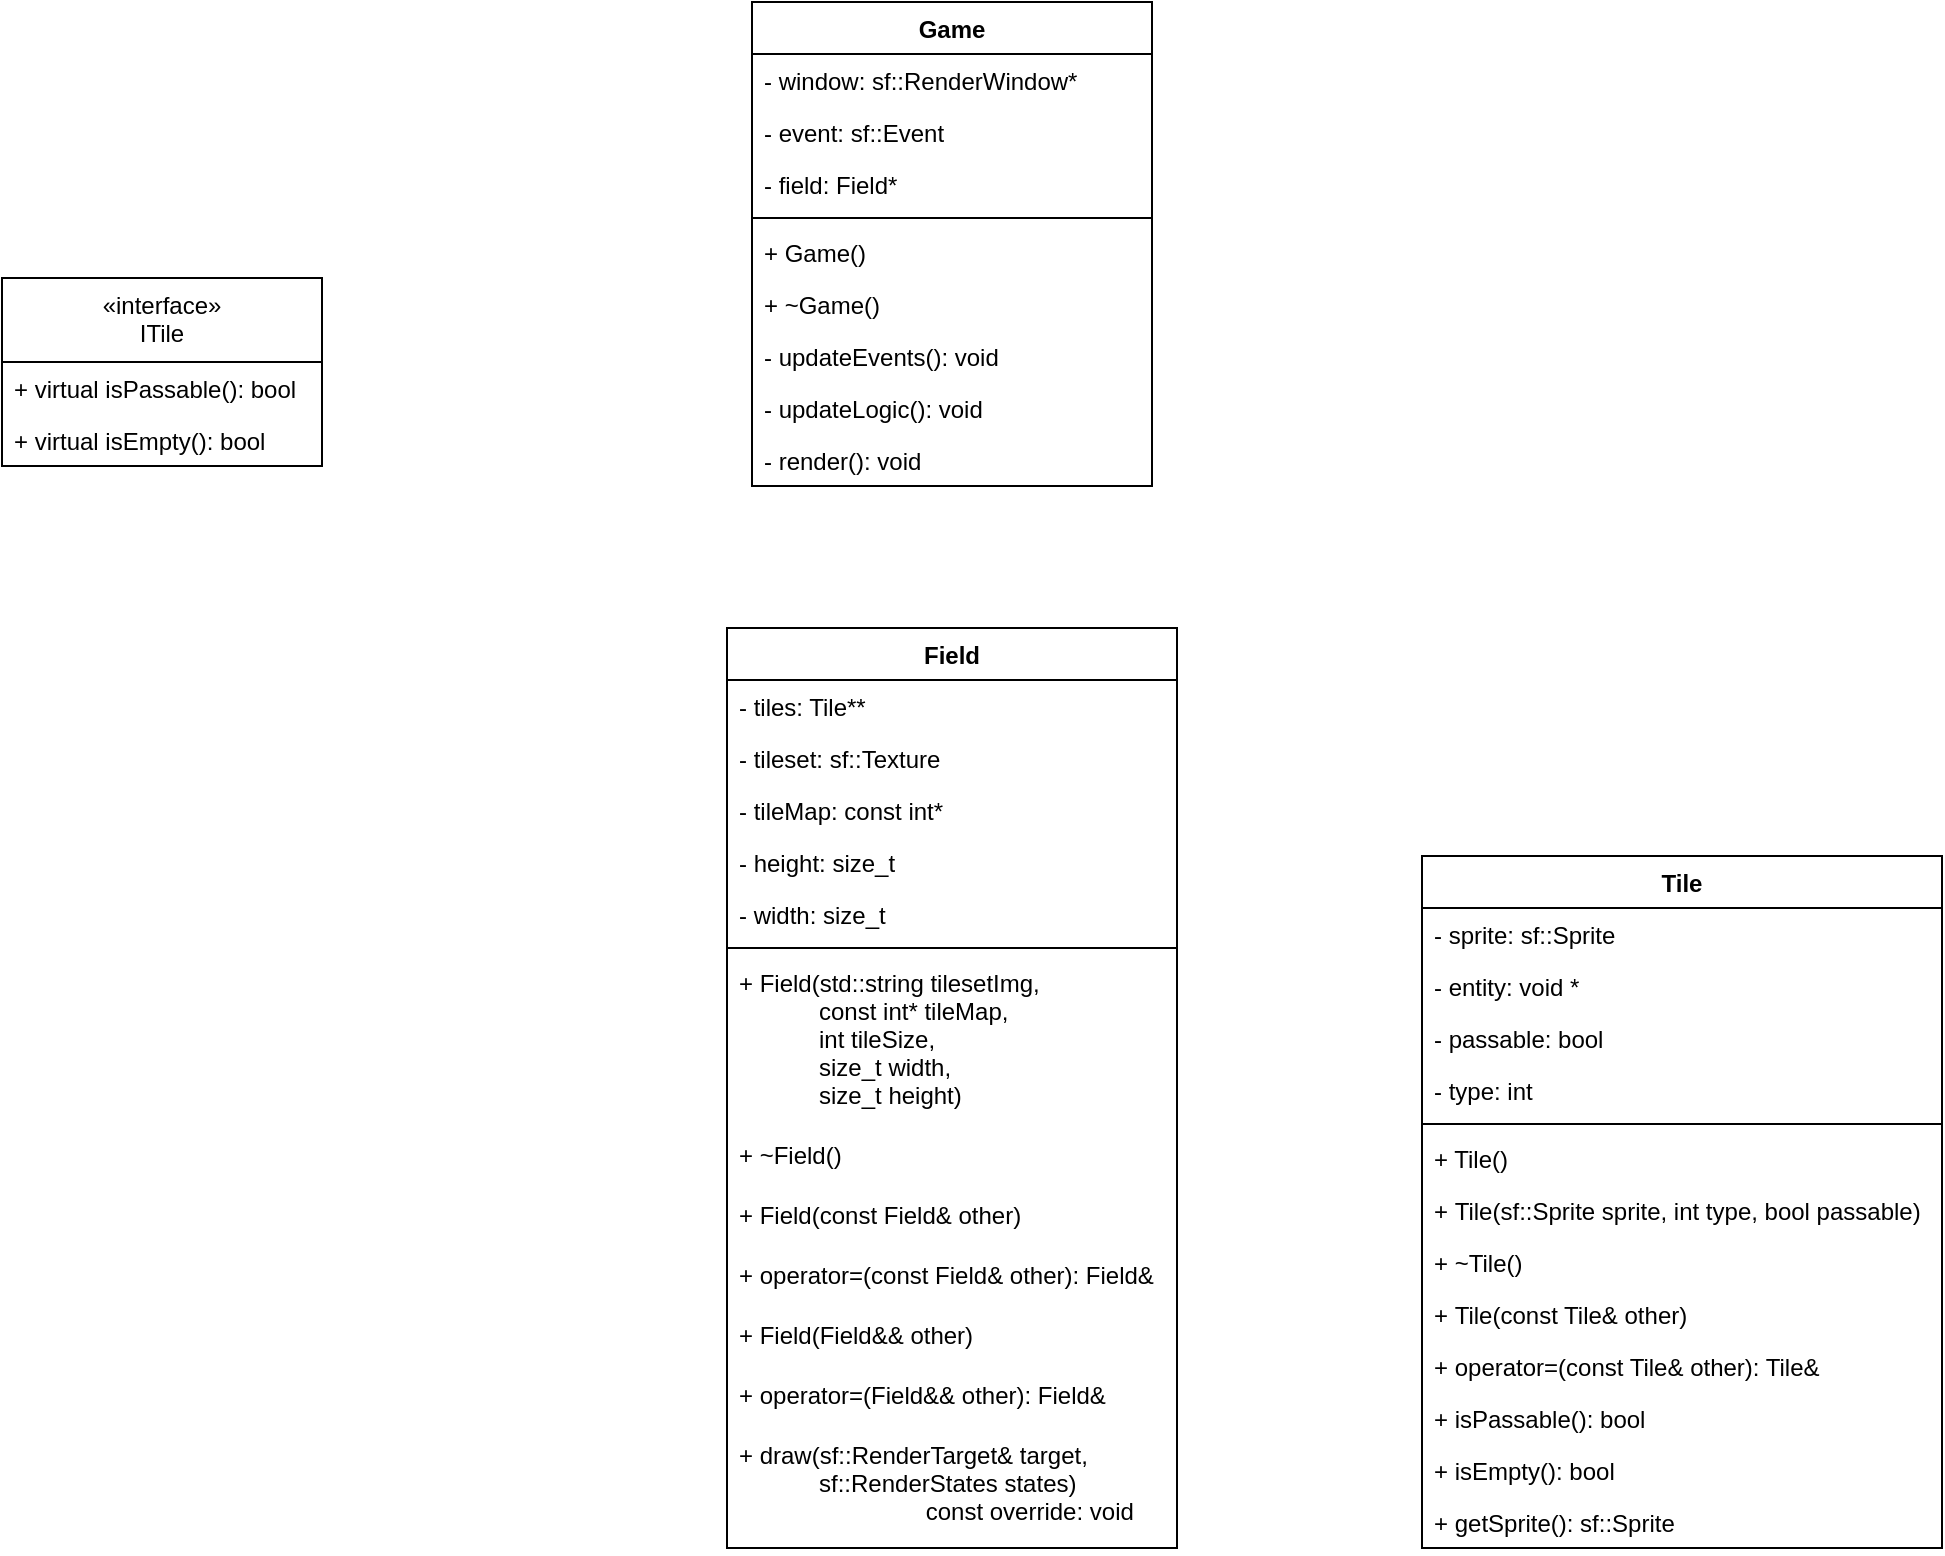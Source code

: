 <mxfile version="15.4.3" type="github">
  <diagram id="C5RBs43oDa-KdzZeNtuy" name="Page-1">
    <mxGraphModel dx="462" dy="766" grid="1" gridSize="10" guides="1" tooltips="1" connect="1" arrows="1" fold="1" page="1" pageScale="1" pageWidth="583" pageHeight="827" math="0" shadow="0">
      <root>
        <mxCell id="WIyWlLk6GJQsqaUBKTNV-0" />
        <mxCell id="WIyWlLk6GJQsqaUBKTNV-1" parent="WIyWlLk6GJQsqaUBKTNV-0" />
        <mxCell id="DJRq8cBwkSeqIEPmhcX3-0" value="Game" style="swimlane;fontStyle=1;align=center;verticalAlign=top;childLayout=stackLayout;horizontal=1;startSize=26;horizontalStack=0;resizeParent=1;resizeParentMax=0;resizeLast=0;collapsible=1;marginBottom=0;" vertex="1" parent="WIyWlLk6GJQsqaUBKTNV-1">
          <mxGeometry x="505" y="30" width="200" height="242" as="geometry" />
        </mxCell>
        <mxCell id="DJRq8cBwkSeqIEPmhcX3-7" value="- window: sf::RenderWindow*" style="text;strokeColor=none;fillColor=none;align=left;verticalAlign=top;spacingLeft=4;spacingRight=4;overflow=hidden;rotatable=0;points=[[0,0.5],[1,0.5]];portConstraint=eastwest;" vertex="1" parent="DJRq8cBwkSeqIEPmhcX3-0">
          <mxGeometry y="26" width="200" height="26" as="geometry" />
        </mxCell>
        <mxCell id="DJRq8cBwkSeqIEPmhcX3-6" value="- event: sf::Event" style="text;strokeColor=none;fillColor=none;align=left;verticalAlign=top;spacingLeft=4;spacingRight=4;overflow=hidden;rotatable=0;points=[[0,0.5],[1,0.5]];portConstraint=eastwest;" vertex="1" parent="DJRq8cBwkSeqIEPmhcX3-0">
          <mxGeometry y="52" width="200" height="26" as="geometry" />
        </mxCell>
        <mxCell id="DJRq8cBwkSeqIEPmhcX3-5" value="- field: Field*" style="text;strokeColor=none;fillColor=none;align=left;verticalAlign=top;spacingLeft=4;spacingRight=4;overflow=hidden;rotatable=0;points=[[0,0.5],[1,0.5]];portConstraint=eastwest;" vertex="1" parent="DJRq8cBwkSeqIEPmhcX3-0">
          <mxGeometry y="78" width="200" height="26" as="geometry" />
        </mxCell>
        <mxCell id="DJRq8cBwkSeqIEPmhcX3-2" value="" style="line;strokeWidth=1;fillColor=none;align=left;verticalAlign=middle;spacingTop=-1;spacingLeft=3;spacingRight=3;rotatable=0;labelPosition=right;points=[];portConstraint=eastwest;" vertex="1" parent="DJRq8cBwkSeqIEPmhcX3-0">
          <mxGeometry y="104" width="200" height="8" as="geometry" />
        </mxCell>
        <mxCell id="DJRq8cBwkSeqIEPmhcX3-9" value="+ Game()" style="text;strokeColor=none;fillColor=none;align=left;verticalAlign=top;spacingLeft=4;spacingRight=4;overflow=hidden;rotatable=0;points=[[0,0.5],[1,0.5]];portConstraint=eastwest;" vertex="1" parent="DJRq8cBwkSeqIEPmhcX3-0">
          <mxGeometry y="112" width="200" height="26" as="geometry" />
        </mxCell>
        <mxCell id="DJRq8cBwkSeqIEPmhcX3-10" value="+ ~Game()" style="text;strokeColor=none;fillColor=none;align=left;verticalAlign=top;spacingLeft=4;spacingRight=4;overflow=hidden;rotatable=0;points=[[0,0.5],[1,0.5]];portConstraint=eastwest;" vertex="1" parent="DJRq8cBwkSeqIEPmhcX3-0">
          <mxGeometry y="138" width="200" height="26" as="geometry" />
        </mxCell>
        <mxCell id="DJRq8cBwkSeqIEPmhcX3-8" value="- updateEvents(): void" style="text;strokeColor=none;fillColor=none;align=left;verticalAlign=top;spacingLeft=4;spacingRight=4;overflow=hidden;rotatable=0;points=[[0,0.5],[1,0.5]];portConstraint=eastwest;" vertex="1" parent="DJRq8cBwkSeqIEPmhcX3-0">
          <mxGeometry y="164" width="200" height="26" as="geometry" />
        </mxCell>
        <mxCell id="DJRq8cBwkSeqIEPmhcX3-11" value="- updateLogic(): void" style="text;strokeColor=none;fillColor=none;align=left;verticalAlign=top;spacingLeft=4;spacingRight=4;overflow=hidden;rotatable=0;points=[[0,0.5],[1,0.5]];portConstraint=eastwest;" vertex="1" parent="DJRq8cBwkSeqIEPmhcX3-0">
          <mxGeometry y="190" width="200" height="26" as="geometry" />
        </mxCell>
        <mxCell id="DJRq8cBwkSeqIEPmhcX3-12" value="- render(): void" style="text;strokeColor=none;fillColor=none;align=left;verticalAlign=top;spacingLeft=4;spacingRight=4;overflow=hidden;rotatable=0;points=[[0,0.5],[1,0.5]];portConstraint=eastwest;" vertex="1" parent="DJRq8cBwkSeqIEPmhcX3-0">
          <mxGeometry y="216" width="200" height="26" as="geometry" />
        </mxCell>
        <mxCell id="DJRq8cBwkSeqIEPmhcX3-13" value="Field" style="swimlane;fontStyle=1;align=center;verticalAlign=top;childLayout=stackLayout;horizontal=1;startSize=26;horizontalStack=0;resizeParent=1;resizeParentMax=0;resizeLast=0;collapsible=1;marginBottom=0;" vertex="1" parent="WIyWlLk6GJQsqaUBKTNV-1">
          <mxGeometry x="492.5" y="343" width="225" height="460" as="geometry" />
        </mxCell>
        <mxCell id="DJRq8cBwkSeqIEPmhcX3-14" value="- tiles: Tile**" style="text;strokeColor=none;fillColor=none;align=left;verticalAlign=top;spacingLeft=4;spacingRight=4;overflow=hidden;rotatable=0;points=[[0,0.5],[1,0.5]];portConstraint=eastwest;" vertex="1" parent="DJRq8cBwkSeqIEPmhcX3-13">
          <mxGeometry y="26" width="225" height="26" as="geometry" />
        </mxCell>
        <mxCell id="DJRq8cBwkSeqIEPmhcX3-17" value="- tileset: sf::Texture" style="text;strokeColor=none;fillColor=none;align=left;verticalAlign=top;spacingLeft=4;spacingRight=4;overflow=hidden;rotatable=0;points=[[0,0.5],[1,0.5]];portConstraint=eastwest;" vertex="1" parent="DJRq8cBwkSeqIEPmhcX3-13">
          <mxGeometry y="52" width="225" height="26" as="geometry" />
        </mxCell>
        <mxCell id="DJRq8cBwkSeqIEPmhcX3-18" value="- tileMap: const int*" style="text;strokeColor=none;fillColor=none;align=left;verticalAlign=top;spacingLeft=4;spacingRight=4;overflow=hidden;rotatable=0;points=[[0,0.5],[1,0.5]];portConstraint=eastwest;" vertex="1" parent="DJRq8cBwkSeqIEPmhcX3-13">
          <mxGeometry y="78" width="225" height="26" as="geometry" />
        </mxCell>
        <mxCell id="DJRq8cBwkSeqIEPmhcX3-20" value="- height: size_t" style="text;strokeColor=none;fillColor=none;align=left;verticalAlign=top;spacingLeft=4;spacingRight=4;overflow=hidden;rotatable=0;points=[[0,0.5],[1,0.5]];portConstraint=eastwest;" vertex="1" parent="DJRq8cBwkSeqIEPmhcX3-13">
          <mxGeometry y="104" width="225" height="26" as="geometry" />
        </mxCell>
        <mxCell id="DJRq8cBwkSeqIEPmhcX3-19" value="- width: size_t" style="text;strokeColor=none;fillColor=none;align=left;verticalAlign=top;spacingLeft=4;spacingRight=4;overflow=hidden;rotatable=0;points=[[0,0.5],[1,0.5]];portConstraint=eastwest;" vertex="1" parent="DJRq8cBwkSeqIEPmhcX3-13">
          <mxGeometry y="130" width="225" height="26" as="geometry" />
        </mxCell>
        <mxCell id="DJRq8cBwkSeqIEPmhcX3-15" value="" style="line;strokeWidth=1;fillColor=none;align=left;verticalAlign=middle;spacingTop=-1;spacingLeft=3;spacingRight=3;rotatable=0;labelPosition=right;points=[];portConstraint=eastwest;" vertex="1" parent="DJRq8cBwkSeqIEPmhcX3-13">
          <mxGeometry y="156" width="225" height="8" as="geometry" />
        </mxCell>
        <mxCell id="DJRq8cBwkSeqIEPmhcX3-16" value="+ Field(std::string tilesetImg,&#xa;            const int* tileMap, &#xa;            int tileSize,&#xa;            size_t width, &#xa;            size_t height)" style="text;strokeColor=none;fillColor=none;align=left;verticalAlign=top;spacingLeft=4;spacingRight=4;overflow=hidden;rotatable=0;points=[[0,0.5],[1,0.5]];portConstraint=eastwest;" vertex="1" parent="DJRq8cBwkSeqIEPmhcX3-13">
          <mxGeometry y="164" width="225" height="86" as="geometry" />
        </mxCell>
        <mxCell id="DJRq8cBwkSeqIEPmhcX3-21" value="+ ~Field()" style="text;strokeColor=none;fillColor=none;align=left;verticalAlign=top;spacingLeft=4;spacingRight=4;overflow=hidden;rotatable=0;points=[[0,0.5],[1,0.5]];portConstraint=eastwest;" vertex="1" parent="DJRq8cBwkSeqIEPmhcX3-13">
          <mxGeometry y="250" width="225" height="30" as="geometry" />
        </mxCell>
        <mxCell id="DJRq8cBwkSeqIEPmhcX3-22" value="+ Field(const Field&amp; other)" style="text;strokeColor=none;fillColor=none;align=left;verticalAlign=top;spacingLeft=4;spacingRight=4;overflow=hidden;rotatable=0;points=[[0,0.5],[1,0.5]];portConstraint=eastwest;" vertex="1" parent="DJRq8cBwkSeqIEPmhcX3-13">
          <mxGeometry y="280" width="225" height="30" as="geometry" />
        </mxCell>
        <mxCell id="DJRq8cBwkSeqIEPmhcX3-23" value="+ operator=(const Field&amp; other): Field&amp;" style="text;strokeColor=none;fillColor=none;align=left;verticalAlign=top;spacingLeft=4;spacingRight=4;overflow=hidden;rotatable=0;points=[[0,0.5],[1,0.5]];portConstraint=eastwest;" vertex="1" parent="DJRq8cBwkSeqIEPmhcX3-13">
          <mxGeometry y="310" width="225" height="30" as="geometry" />
        </mxCell>
        <mxCell id="DJRq8cBwkSeqIEPmhcX3-24" value="+ Field(Field&amp;&amp; other)" style="text;strokeColor=none;fillColor=none;align=left;verticalAlign=top;spacingLeft=4;spacingRight=4;overflow=hidden;rotatable=0;points=[[0,0.5],[1,0.5]];portConstraint=eastwest;" vertex="1" parent="DJRq8cBwkSeqIEPmhcX3-13">
          <mxGeometry y="340" width="225" height="30" as="geometry" />
        </mxCell>
        <mxCell id="DJRq8cBwkSeqIEPmhcX3-25" value="+ operator=(Field&amp;&amp; other): Field&amp;" style="text;strokeColor=none;fillColor=none;align=left;verticalAlign=top;spacingLeft=4;spacingRight=4;overflow=hidden;rotatable=0;points=[[0,0.5],[1,0.5]];portConstraint=eastwest;" vertex="1" parent="DJRq8cBwkSeqIEPmhcX3-13">
          <mxGeometry y="370" width="225" height="30" as="geometry" />
        </mxCell>
        <mxCell id="DJRq8cBwkSeqIEPmhcX3-26" value="+ draw(sf::RenderTarget&amp; target, &#xa;            sf::RenderStates states) &#xa;                            const override: void" style="text;strokeColor=none;fillColor=none;align=left;verticalAlign=top;spacingLeft=4;spacingRight=4;overflow=hidden;rotatable=0;points=[[0,0.5],[1,0.5]];portConstraint=eastwest;" vertex="1" parent="DJRq8cBwkSeqIEPmhcX3-13">
          <mxGeometry y="400" width="225" height="60" as="geometry" />
        </mxCell>
        <mxCell id="DJRq8cBwkSeqIEPmhcX3-27" value="Tile" style="swimlane;fontStyle=1;align=center;verticalAlign=top;childLayout=stackLayout;horizontal=1;startSize=26;horizontalStack=0;resizeParent=1;resizeParentMax=0;resizeLast=0;collapsible=1;marginBottom=0;" vertex="1" parent="WIyWlLk6GJQsqaUBKTNV-1">
          <mxGeometry x="840" y="457" width="260" height="346" as="geometry" />
        </mxCell>
        <mxCell id="DJRq8cBwkSeqIEPmhcX3-28" value="- sprite: sf::Sprite" style="text;strokeColor=none;fillColor=none;align=left;verticalAlign=top;spacingLeft=4;spacingRight=4;overflow=hidden;rotatable=0;points=[[0,0.5],[1,0.5]];portConstraint=eastwest;" vertex="1" parent="DJRq8cBwkSeqIEPmhcX3-27">
          <mxGeometry y="26" width="260" height="26" as="geometry" />
        </mxCell>
        <mxCell id="DJRq8cBwkSeqIEPmhcX3-39" value="- entity: void *" style="text;strokeColor=none;fillColor=none;align=left;verticalAlign=top;spacingLeft=4;spacingRight=4;overflow=hidden;rotatable=0;points=[[0,0.5],[1,0.5]];portConstraint=eastwest;" vertex="1" parent="DJRq8cBwkSeqIEPmhcX3-27">
          <mxGeometry y="52" width="260" height="26" as="geometry" />
        </mxCell>
        <mxCell id="DJRq8cBwkSeqIEPmhcX3-40" value="- passable: bool" style="text;strokeColor=none;fillColor=none;align=left;verticalAlign=top;spacingLeft=4;spacingRight=4;overflow=hidden;rotatable=0;points=[[0,0.5],[1,0.5]];portConstraint=eastwest;" vertex="1" parent="DJRq8cBwkSeqIEPmhcX3-27">
          <mxGeometry y="78" width="260" height="26" as="geometry" />
        </mxCell>
        <mxCell id="DJRq8cBwkSeqIEPmhcX3-41" value="- type: int" style="text;strokeColor=none;fillColor=none;align=left;verticalAlign=top;spacingLeft=4;spacingRight=4;overflow=hidden;rotatable=0;points=[[0,0.5],[1,0.5]];portConstraint=eastwest;" vertex="1" parent="DJRq8cBwkSeqIEPmhcX3-27">
          <mxGeometry y="104" width="260" height="26" as="geometry" />
        </mxCell>
        <mxCell id="DJRq8cBwkSeqIEPmhcX3-29" value="" style="line;strokeWidth=1;fillColor=none;align=left;verticalAlign=middle;spacingTop=-1;spacingLeft=3;spacingRight=3;rotatable=0;labelPosition=right;points=[];portConstraint=eastwest;" vertex="1" parent="DJRq8cBwkSeqIEPmhcX3-27">
          <mxGeometry y="130" width="260" height="8" as="geometry" />
        </mxCell>
        <mxCell id="DJRq8cBwkSeqIEPmhcX3-30" value="+ Tile()" style="text;strokeColor=none;fillColor=none;align=left;verticalAlign=top;spacingLeft=4;spacingRight=4;overflow=hidden;rotatable=0;points=[[0,0.5],[1,0.5]];portConstraint=eastwest;" vertex="1" parent="DJRq8cBwkSeqIEPmhcX3-27">
          <mxGeometry y="138" width="260" height="26" as="geometry" />
        </mxCell>
        <mxCell id="DJRq8cBwkSeqIEPmhcX3-31" value="+ Tile(sf::Sprite sprite, int type, bool passable)" style="text;strokeColor=none;fillColor=none;align=left;verticalAlign=top;spacingLeft=4;spacingRight=4;overflow=hidden;rotatable=0;points=[[0,0.5],[1,0.5]];portConstraint=eastwest;" vertex="1" parent="DJRq8cBwkSeqIEPmhcX3-27">
          <mxGeometry y="164" width="260" height="26" as="geometry" />
        </mxCell>
        <mxCell id="DJRq8cBwkSeqIEPmhcX3-32" value="+ ~Tile()" style="text;strokeColor=none;fillColor=none;align=left;verticalAlign=top;spacingLeft=4;spacingRight=4;overflow=hidden;rotatable=0;points=[[0,0.5],[1,0.5]];portConstraint=eastwest;" vertex="1" parent="DJRq8cBwkSeqIEPmhcX3-27">
          <mxGeometry y="190" width="260" height="26" as="geometry" />
        </mxCell>
        <mxCell id="DJRq8cBwkSeqIEPmhcX3-33" value="+ Tile(const Tile&amp; other)" style="text;strokeColor=none;fillColor=none;align=left;verticalAlign=top;spacingLeft=4;spacingRight=4;overflow=hidden;rotatable=0;points=[[0,0.5],[1,0.5]];portConstraint=eastwest;" vertex="1" parent="DJRq8cBwkSeqIEPmhcX3-27">
          <mxGeometry y="216" width="260" height="26" as="geometry" />
        </mxCell>
        <mxCell id="DJRq8cBwkSeqIEPmhcX3-34" value="+ operator=(const Tile&amp; other): Tile&amp;" style="text;strokeColor=none;fillColor=none;align=left;verticalAlign=top;spacingLeft=4;spacingRight=4;overflow=hidden;rotatable=0;points=[[0,0.5],[1,0.5]];portConstraint=eastwest;" vertex="1" parent="DJRq8cBwkSeqIEPmhcX3-27">
          <mxGeometry y="242" width="260" height="26" as="geometry" />
        </mxCell>
        <mxCell id="DJRq8cBwkSeqIEPmhcX3-36" value="+ isPassable(): bool" style="text;strokeColor=none;fillColor=none;align=left;verticalAlign=top;spacingLeft=4;spacingRight=4;overflow=hidden;rotatable=0;points=[[0,0.5],[1,0.5]];portConstraint=eastwest;" vertex="1" parent="DJRq8cBwkSeqIEPmhcX3-27">
          <mxGeometry y="268" width="260" height="26" as="geometry" />
        </mxCell>
        <mxCell id="DJRq8cBwkSeqIEPmhcX3-37" value="+ isEmpty(): bool" style="text;strokeColor=none;fillColor=none;align=left;verticalAlign=top;spacingLeft=4;spacingRight=4;overflow=hidden;rotatable=0;points=[[0,0.5],[1,0.5]];portConstraint=eastwest;" vertex="1" parent="DJRq8cBwkSeqIEPmhcX3-27">
          <mxGeometry y="294" width="260" height="26" as="geometry" />
        </mxCell>
        <mxCell id="DJRq8cBwkSeqIEPmhcX3-38" value="+ getSprite(): sf::Sprite" style="text;strokeColor=none;fillColor=none;align=left;verticalAlign=top;spacingLeft=4;spacingRight=4;overflow=hidden;rotatable=0;points=[[0,0.5],[1,0.5]];portConstraint=eastwest;" vertex="1" parent="DJRq8cBwkSeqIEPmhcX3-27">
          <mxGeometry y="320" width="260" height="26" as="geometry" />
        </mxCell>
        <mxCell id="DJRq8cBwkSeqIEPmhcX3-52" value="«interface»&#xa;ITile&#xa;" style="swimlane;fontStyle=0;align=center;verticalAlign=top;childLayout=stackLayout;horizontal=1;startSize=42;horizontalStack=0;resizeParent=1;resizeParentMax=0;resizeLast=0;collapsible=1;marginBottom=0;" vertex="1" parent="WIyWlLk6GJQsqaUBKTNV-1">
          <mxGeometry x="130" y="168" width="160" height="94" as="geometry" />
        </mxCell>
        <mxCell id="DJRq8cBwkSeqIEPmhcX3-55" value="+ virtual isPassable(): bool" style="text;strokeColor=none;fillColor=none;align=left;verticalAlign=top;spacingLeft=4;spacingRight=4;overflow=hidden;rotatable=0;points=[[0,0.5],[1,0.5]];portConstraint=eastwest;" vertex="1" parent="DJRq8cBwkSeqIEPmhcX3-52">
          <mxGeometry y="42" width="160" height="26" as="geometry" />
        </mxCell>
        <mxCell id="DJRq8cBwkSeqIEPmhcX3-56" value="+ virtual isEmpty(): bool" style="text;strokeColor=none;fillColor=none;align=left;verticalAlign=top;spacingLeft=4;spacingRight=4;overflow=hidden;rotatable=0;points=[[0,0.5],[1,0.5]];portConstraint=eastwest;" vertex="1" parent="DJRq8cBwkSeqIEPmhcX3-52">
          <mxGeometry y="68" width="160" height="26" as="geometry" />
        </mxCell>
      </root>
    </mxGraphModel>
  </diagram>
</mxfile>
